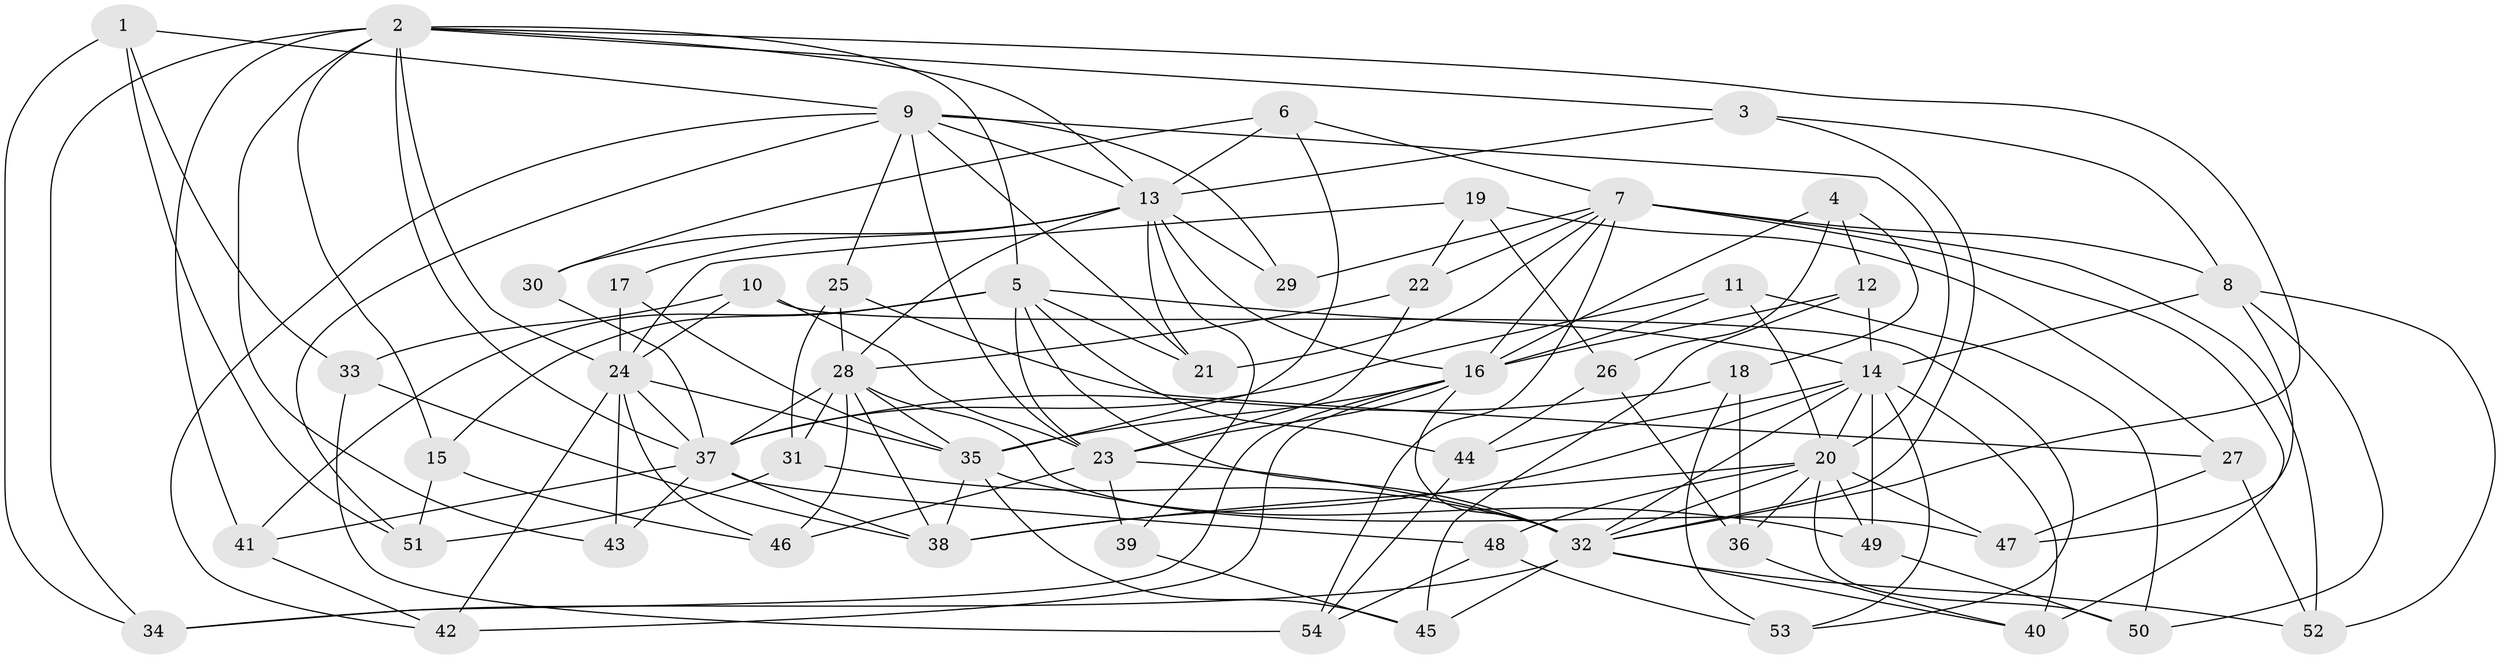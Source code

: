 // original degree distribution, {4: 1.0}
// Generated by graph-tools (version 1.1) at 2025/37/03/09/25 02:37:57]
// undirected, 54 vertices, 146 edges
graph export_dot {
graph [start="1"]
  node [color=gray90,style=filled];
  1;
  2;
  3;
  4;
  5;
  6;
  7;
  8;
  9;
  10;
  11;
  12;
  13;
  14;
  15;
  16;
  17;
  18;
  19;
  20;
  21;
  22;
  23;
  24;
  25;
  26;
  27;
  28;
  29;
  30;
  31;
  32;
  33;
  34;
  35;
  36;
  37;
  38;
  39;
  40;
  41;
  42;
  43;
  44;
  45;
  46;
  47;
  48;
  49;
  50;
  51;
  52;
  53;
  54;
  1 -- 9 [weight=1.0];
  1 -- 33 [weight=1.0];
  1 -- 34 [weight=1.0];
  1 -- 51 [weight=1.0];
  2 -- 3 [weight=1.0];
  2 -- 5 [weight=2.0];
  2 -- 13 [weight=1.0];
  2 -- 15 [weight=1.0];
  2 -- 24 [weight=1.0];
  2 -- 32 [weight=1.0];
  2 -- 34 [weight=1.0];
  2 -- 37 [weight=1.0];
  2 -- 41 [weight=1.0];
  2 -- 43 [weight=2.0];
  3 -- 8 [weight=1.0];
  3 -- 13 [weight=1.0];
  3 -- 32 [weight=1.0];
  4 -- 12 [weight=1.0];
  4 -- 16 [weight=1.0];
  4 -- 18 [weight=1.0];
  4 -- 26 [weight=1.0];
  5 -- 14 [weight=1.0];
  5 -- 15 [weight=1.0];
  5 -- 21 [weight=1.0];
  5 -- 23 [weight=2.0];
  5 -- 32 [weight=1.0];
  5 -- 41 [weight=1.0];
  5 -- 44 [weight=1.0];
  6 -- 7 [weight=1.0];
  6 -- 13 [weight=1.0];
  6 -- 30 [weight=1.0];
  6 -- 35 [weight=1.0];
  7 -- 8 [weight=3.0];
  7 -- 16 [weight=1.0];
  7 -- 21 [weight=1.0];
  7 -- 22 [weight=1.0];
  7 -- 29 [weight=2.0];
  7 -- 40 [weight=1.0];
  7 -- 52 [weight=1.0];
  7 -- 54 [weight=1.0];
  8 -- 14 [weight=1.0];
  8 -- 47 [weight=1.0];
  8 -- 50 [weight=1.0];
  8 -- 52 [weight=1.0];
  9 -- 13 [weight=2.0];
  9 -- 20 [weight=1.0];
  9 -- 21 [weight=1.0];
  9 -- 23 [weight=1.0];
  9 -- 25 [weight=1.0];
  9 -- 29 [weight=1.0];
  9 -- 42 [weight=1.0];
  9 -- 51 [weight=1.0];
  10 -- 23 [weight=1.0];
  10 -- 24 [weight=1.0];
  10 -- 33 [weight=1.0];
  10 -- 53 [weight=1.0];
  11 -- 16 [weight=1.0];
  11 -- 20 [weight=1.0];
  11 -- 37 [weight=1.0];
  11 -- 50 [weight=1.0];
  12 -- 14 [weight=1.0];
  12 -- 16 [weight=1.0];
  12 -- 45 [weight=1.0];
  13 -- 16 [weight=1.0];
  13 -- 17 [weight=1.0];
  13 -- 21 [weight=1.0];
  13 -- 28 [weight=1.0];
  13 -- 29 [weight=1.0];
  13 -- 30 [weight=1.0];
  13 -- 39 [weight=1.0];
  14 -- 20 [weight=1.0];
  14 -- 32 [weight=1.0];
  14 -- 38 [weight=1.0];
  14 -- 40 [weight=1.0];
  14 -- 44 [weight=1.0];
  14 -- 49 [weight=1.0];
  14 -- 53 [weight=1.0];
  15 -- 46 [weight=1.0];
  15 -- 51 [weight=1.0];
  16 -- 23 [weight=1.0];
  16 -- 32 [weight=1.0];
  16 -- 34 [weight=1.0];
  16 -- 35 [weight=1.0];
  16 -- 42 [weight=1.0];
  17 -- 24 [weight=1.0];
  17 -- 35 [weight=2.0];
  18 -- 36 [weight=1.0];
  18 -- 37 [weight=1.0];
  18 -- 53 [weight=1.0];
  19 -- 22 [weight=1.0];
  19 -- 24 [weight=1.0];
  19 -- 26 [weight=1.0];
  19 -- 27 [weight=1.0];
  20 -- 32 [weight=1.0];
  20 -- 36 [weight=1.0];
  20 -- 38 [weight=1.0];
  20 -- 47 [weight=1.0];
  20 -- 48 [weight=1.0];
  20 -- 49 [weight=1.0];
  20 -- 50 [weight=1.0];
  22 -- 23 [weight=1.0];
  22 -- 28 [weight=1.0];
  23 -- 32 [weight=1.0];
  23 -- 39 [weight=2.0];
  23 -- 46 [weight=1.0];
  24 -- 35 [weight=1.0];
  24 -- 37 [weight=2.0];
  24 -- 42 [weight=1.0];
  24 -- 43 [weight=1.0];
  24 -- 46 [weight=1.0];
  25 -- 27 [weight=1.0];
  25 -- 28 [weight=1.0];
  25 -- 31 [weight=1.0];
  26 -- 36 [weight=1.0];
  26 -- 44 [weight=1.0];
  27 -- 47 [weight=1.0];
  27 -- 52 [weight=1.0];
  28 -- 31 [weight=1.0];
  28 -- 35 [weight=2.0];
  28 -- 37 [weight=1.0];
  28 -- 38 [weight=1.0];
  28 -- 46 [weight=1.0];
  28 -- 47 [weight=1.0];
  30 -- 37 [weight=2.0];
  31 -- 32 [weight=1.0];
  31 -- 51 [weight=1.0];
  32 -- 34 [weight=1.0];
  32 -- 40 [weight=1.0];
  32 -- 45 [weight=1.0];
  32 -- 52 [weight=1.0];
  33 -- 38 [weight=1.0];
  33 -- 54 [weight=1.0];
  35 -- 38 [weight=1.0];
  35 -- 45 [weight=1.0];
  35 -- 49 [weight=1.0];
  36 -- 40 [weight=1.0];
  37 -- 38 [weight=1.0];
  37 -- 41 [weight=1.0];
  37 -- 43 [weight=1.0];
  37 -- 48 [weight=1.0];
  39 -- 45 [weight=1.0];
  41 -- 42 [weight=1.0];
  44 -- 54 [weight=1.0];
  48 -- 53 [weight=1.0];
  48 -- 54 [weight=1.0];
  49 -- 50 [weight=1.0];
}
